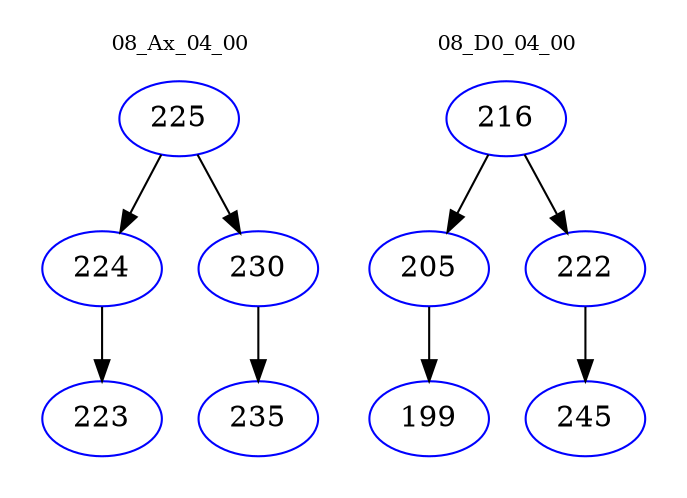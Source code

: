 digraph{
subgraph cluster_0 {
color = white
label = "08_Ax_04_00";
fontsize=10;
T0_225 [label="225", color="blue"]
T0_225 -> T0_224 [color="black"]
T0_224 [label="224", color="blue"]
T0_224 -> T0_223 [color="black"]
T0_223 [label="223", color="blue"]
T0_225 -> T0_230 [color="black"]
T0_230 [label="230", color="blue"]
T0_230 -> T0_235 [color="black"]
T0_235 [label="235", color="blue"]
}
subgraph cluster_1 {
color = white
label = "08_D0_04_00";
fontsize=10;
T1_216 [label="216", color="blue"]
T1_216 -> T1_205 [color="black"]
T1_205 [label="205", color="blue"]
T1_205 -> T1_199 [color="black"]
T1_199 [label="199", color="blue"]
T1_216 -> T1_222 [color="black"]
T1_222 [label="222", color="blue"]
T1_222 -> T1_245 [color="black"]
T1_245 [label="245", color="blue"]
}
}
